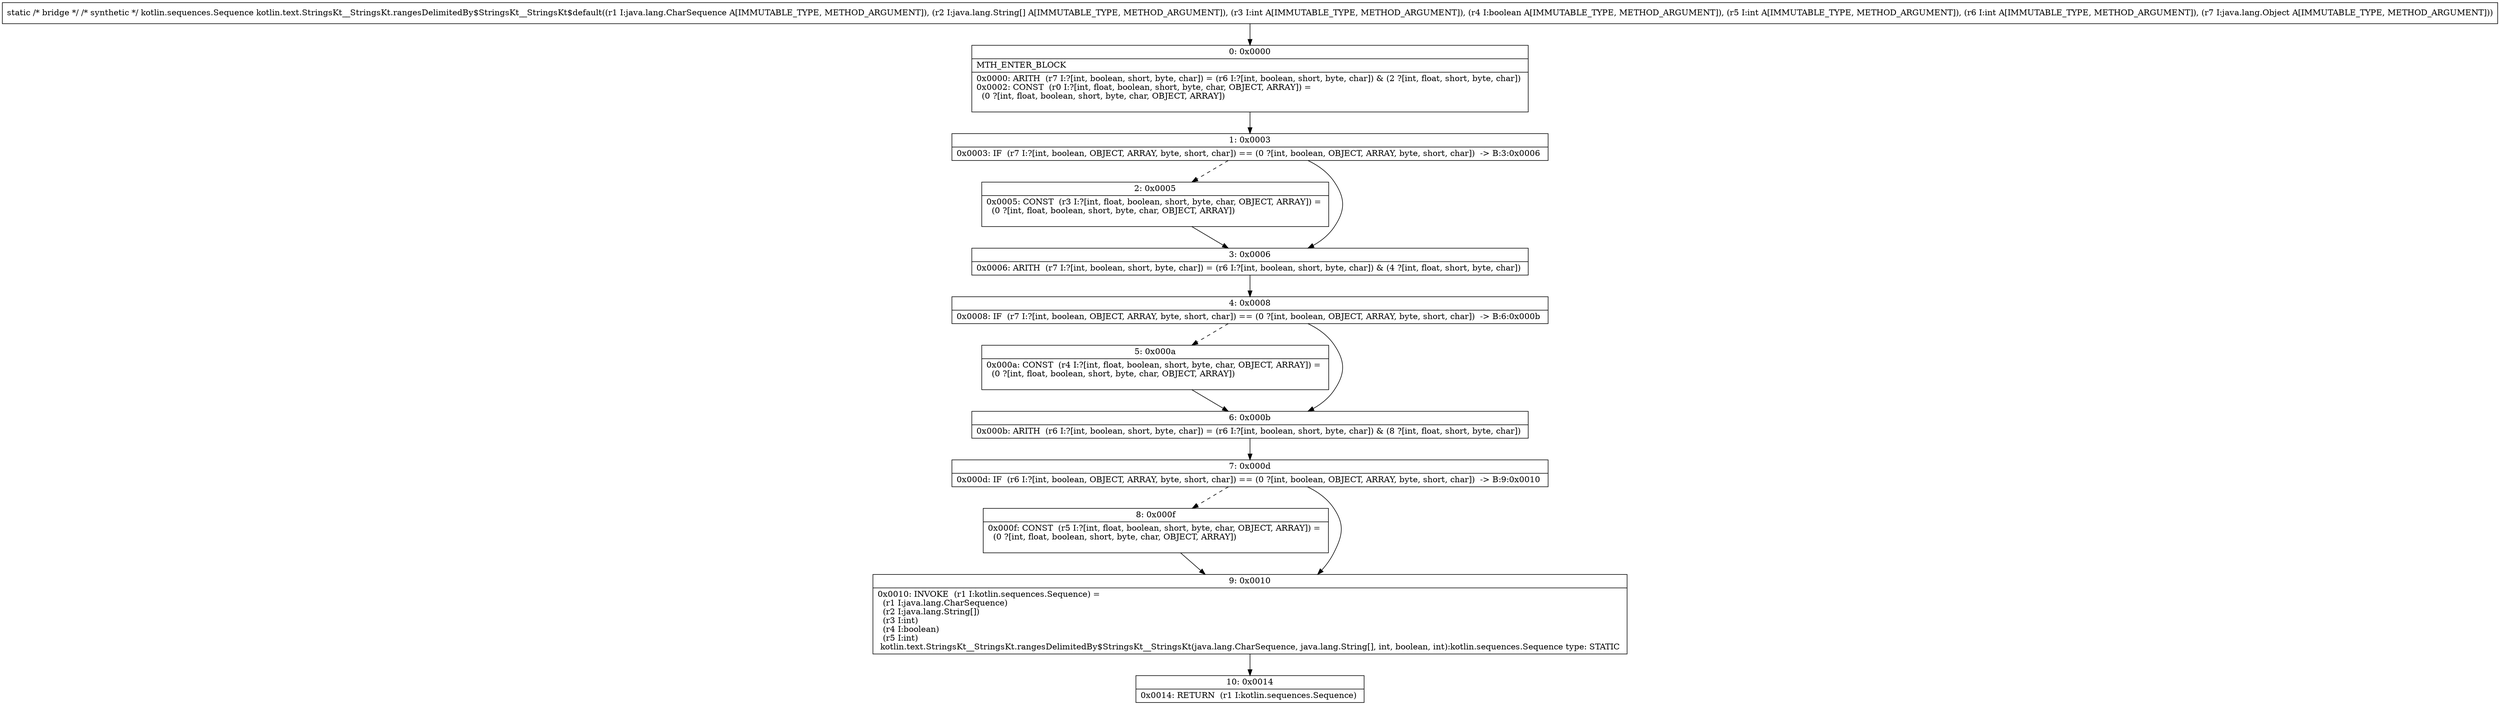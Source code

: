 digraph "CFG forkotlin.text.StringsKt__StringsKt.rangesDelimitedBy$StringsKt__StringsKt$default(Ljava\/lang\/CharSequence;[Ljava\/lang\/String;IZIILjava\/lang\/Object;)Lkotlin\/sequences\/Sequence;" {
Node_0 [shape=record,label="{0\:\ 0x0000|MTH_ENTER_BLOCK\l|0x0000: ARITH  (r7 I:?[int, boolean, short, byte, char]) = (r6 I:?[int, boolean, short, byte, char]) & (2 ?[int, float, short, byte, char]) \l0x0002: CONST  (r0 I:?[int, float, boolean, short, byte, char, OBJECT, ARRAY]) = \l  (0 ?[int, float, boolean, short, byte, char, OBJECT, ARRAY])\l \l}"];
Node_1 [shape=record,label="{1\:\ 0x0003|0x0003: IF  (r7 I:?[int, boolean, OBJECT, ARRAY, byte, short, char]) == (0 ?[int, boolean, OBJECT, ARRAY, byte, short, char])  \-\> B:3:0x0006 \l}"];
Node_2 [shape=record,label="{2\:\ 0x0005|0x0005: CONST  (r3 I:?[int, float, boolean, short, byte, char, OBJECT, ARRAY]) = \l  (0 ?[int, float, boolean, short, byte, char, OBJECT, ARRAY])\l \l}"];
Node_3 [shape=record,label="{3\:\ 0x0006|0x0006: ARITH  (r7 I:?[int, boolean, short, byte, char]) = (r6 I:?[int, boolean, short, byte, char]) & (4 ?[int, float, short, byte, char]) \l}"];
Node_4 [shape=record,label="{4\:\ 0x0008|0x0008: IF  (r7 I:?[int, boolean, OBJECT, ARRAY, byte, short, char]) == (0 ?[int, boolean, OBJECT, ARRAY, byte, short, char])  \-\> B:6:0x000b \l}"];
Node_5 [shape=record,label="{5\:\ 0x000a|0x000a: CONST  (r4 I:?[int, float, boolean, short, byte, char, OBJECT, ARRAY]) = \l  (0 ?[int, float, boolean, short, byte, char, OBJECT, ARRAY])\l \l}"];
Node_6 [shape=record,label="{6\:\ 0x000b|0x000b: ARITH  (r6 I:?[int, boolean, short, byte, char]) = (r6 I:?[int, boolean, short, byte, char]) & (8 ?[int, float, short, byte, char]) \l}"];
Node_7 [shape=record,label="{7\:\ 0x000d|0x000d: IF  (r6 I:?[int, boolean, OBJECT, ARRAY, byte, short, char]) == (0 ?[int, boolean, OBJECT, ARRAY, byte, short, char])  \-\> B:9:0x0010 \l}"];
Node_8 [shape=record,label="{8\:\ 0x000f|0x000f: CONST  (r5 I:?[int, float, boolean, short, byte, char, OBJECT, ARRAY]) = \l  (0 ?[int, float, boolean, short, byte, char, OBJECT, ARRAY])\l \l}"];
Node_9 [shape=record,label="{9\:\ 0x0010|0x0010: INVOKE  (r1 I:kotlin.sequences.Sequence) = \l  (r1 I:java.lang.CharSequence)\l  (r2 I:java.lang.String[])\l  (r3 I:int)\l  (r4 I:boolean)\l  (r5 I:int)\l kotlin.text.StringsKt__StringsKt.rangesDelimitedBy$StringsKt__StringsKt(java.lang.CharSequence, java.lang.String[], int, boolean, int):kotlin.sequences.Sequence type: STATIC \l}"];
Node_10 [shape=record,label="{10\:\ 0x0014|0x0014: RETURN  (r1 I:kotlin.sequences.Sequence) \l}"];
MethodNode[shape=record,label="{static \/* bridge *\/ \/* synthetic *\/ kotlin.sequences.Sequence kotlin.text.StringsKt__StringsKt.rangesDelimitedBy$StringsKt__StringsKt$default((r1 I:java.lang.CharSequence A[IMMUTABLE_TYPE, METHOD_ARGUMENT]), (r2 I:java.lang.String[] A[IMMUTABLE_TYPE, METHOD_ARGUMENT]), (r3 I:int A[IMMUTABLE_TYPE, METHOD_ARGUMENT]), (r4 I:boolean A[IMMUTABLE_TYPE, METHOD_ARGUMENT]), (r5 I:int A[IMMUTABLE_TYPE, METHOD_ARGUMENT]), (r6 I:int A[IMMUTABLE_TYPE, METHOD_ARGUMENT]), (r7 I:java.lang.Object A[IMMUTABLE_TYPE, METHOD_ARGUMENT])) }"];
MethodNode -> Node_0;
Node_0 -> Node_1;
Node_1 -> Node_2[style=dashed];
Node_1 -> Node_3;
Node_2 -> Node_3;
Node_3 -> Node_4;
Node_4 -> Node_5[style=dashed];
Node_4 -> Node_6;
Node_5 -> Node_6;
Node_6 -> Node_7;
Node_7 -> Node_8[style=dashed];
Node_7 -> Node_9;
Node_8 -> Node_9;
Node_9 -> Node_10;
}

